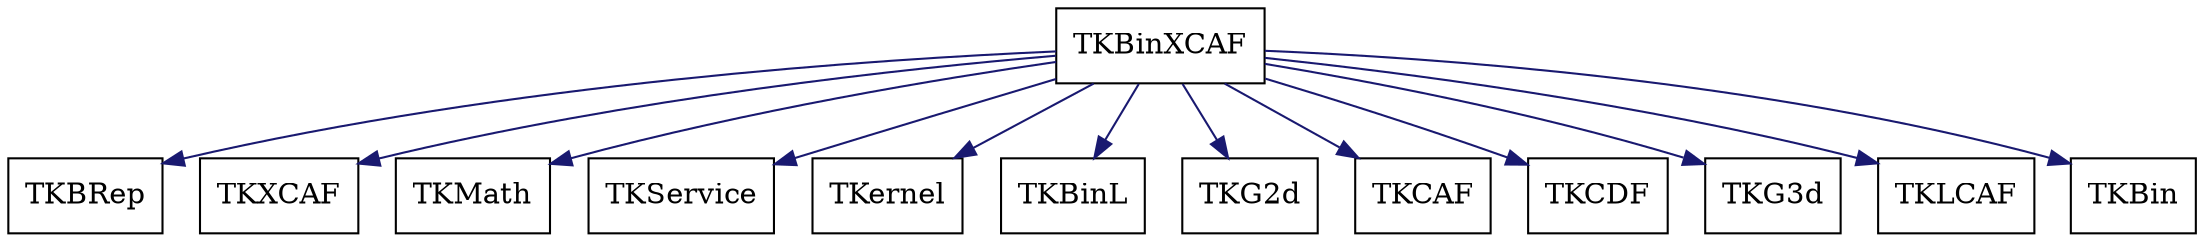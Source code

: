 digraph schema_TKBinXCAF
{
	TKBinXCAF [ URL = "toolkit_tkbinxcaf.html", shape = box ]
	TKBRep [ URL = "toolkit_tkbrep.html" , shape = box ]
	TKBinXCAF -> TKBRep [ color = "midnightblue", style = "solid" ]
	TKXCAF [ URL = "toolkit_tkxcaf.html" , shape = box ]
	TKBinXCAF -> TKXCAF [ color = "midnightblue", style = "solid" ]
	TKMath [ URL = "toolkit_tkmath.html" , shape = box ]
	TKBinXCAF -> TKMath [ color = "midnightblue", style = "solid" ]
	TKService [ URL = "toolkit_tkservice.html" , shape = box ]
	TKBinXCAF -> TKService [ color = "midnightblue", style = "solid" ]
	TKernel [ URL = "toolkit_tkernel.html" , shape = box ]
	TKBinXCAF -> TKernel [ color = "midnightblue", style = "solid" ]
	TKBinL [ URL = "toolkit_tkbinl.html" , shape = box ]
	TKBinXCAF -> TKBinL [ color = "midnightblue", style = "solid" ]
	TKG2d [ URL = "toolkit_tkg2d.html" , shape = box ]
	TKBinXCAF -> TKG2d [ color = "midnightblue", style = "solid" ]
	TKCAF [ URL = "toolkit_tkcaf.html" , shape = box ]
	TKBinXCAF -> TKCAF [ color = "midnightblue", style = "solid" ]
	TKCDF [ URL = "toolkit_tkcdf.html" , shape = box ]
	TKBinXCAF -> TKCDF [ color = "midnightblue", style = "solid" ]
	TKG3d [ URL = "toolkit_tkg3d.html" , shape = box ]
	TKBinXCAF -> TKG3d [ color = "midnightblue", style = "solid" ]
	TKLCAF [ URL = "toolkit_tklcaf.html" , shape = box ]
	TKBinXCAF -> TKLCAF [ color = "midnightblue", style = "solid" ]
	TKBin [ URL = "toolkit_tkbin.html" , shape = box ]
	TKBinXCAF -> TKBin [ color = "midnightblue", style = "solid" ]
	aspect = 1
}
